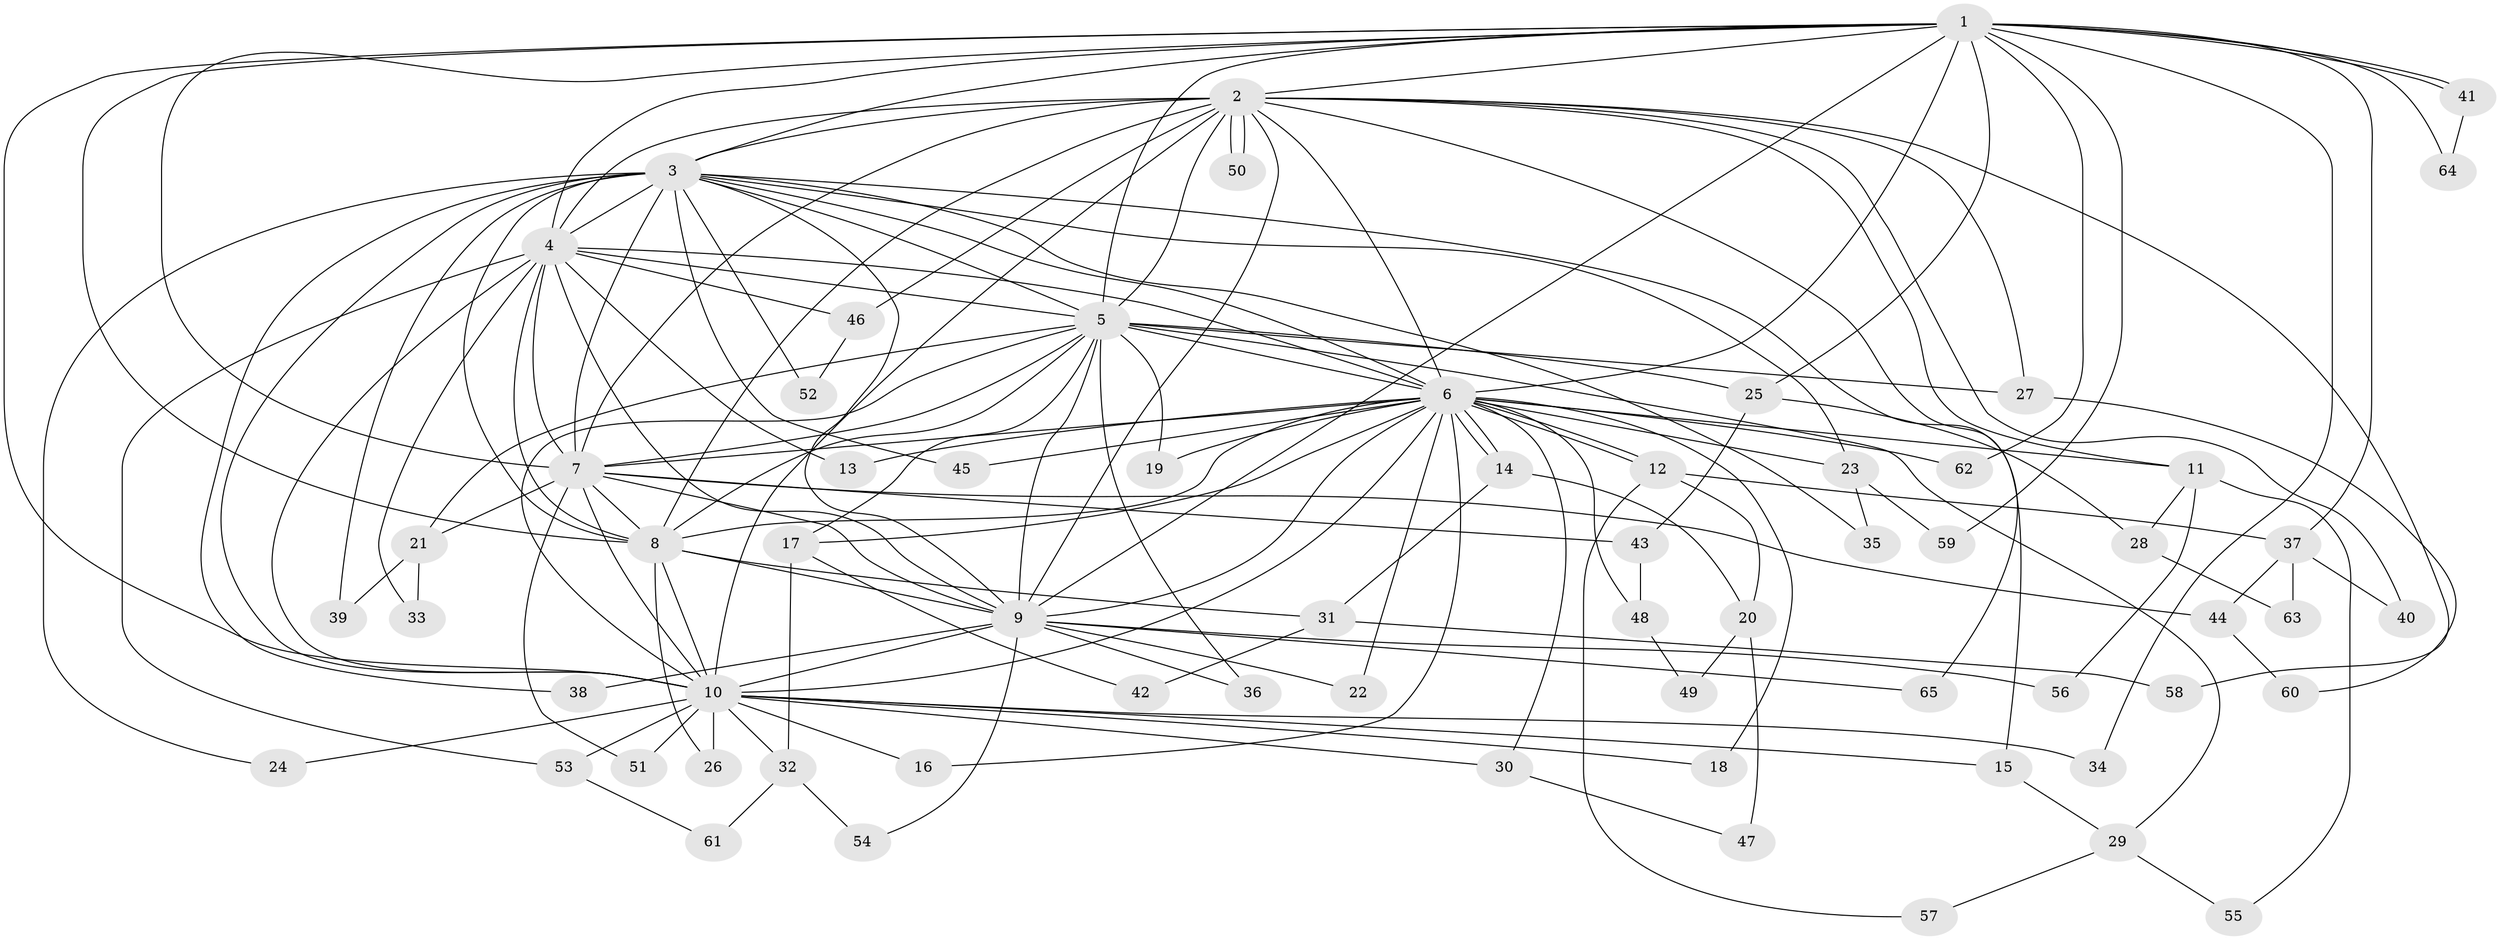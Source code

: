 // coarse degree distribution, {21: 0.038461538461538464, 10: 0.038461538461538464, 9: 0.038461538461538464, 13: 0.07692307692307693, 12: 0.038461538461538464, 8: 0.038461538461538464, 4: 0.11538461538461539, 7: 0.038461538461538464, 2: 0.34615384615384615, 5: 0.07692307692307693, 6: 0.038461538461538464, 3: 0.07692307692307693, 1: 0.038461538461538464}
// Generated by graph-tools (version 1.1) at 2025/17/03/04/25 18:17:31]
// undirected, 65 vertices, 155 edges
graph export_dot {
graph [start="1"]
  node [color=gray90,style=filled];
  1;
  2;
  3;
  4;
  5;
  6;
  7;
  8;
  9;
  10;
  11;
  12;
  13;
  14;
  15;
  16;
  17;
  18;
  19;
  20;
  21;
  22;
  23;
  24;
  25;
  26;
  27;
  28;
  29;
  30;
  31;
  32;
  33;
  34;
  35;
  36;
  37;
  38;
  39;
  40;
  41;
  42;
  43;
  44;
  45;
  46;
  47;
  48;
  49;
  50;
  51;
  52;
  53;
  54;
  55;
  56;
  57;
  58;
  59;
  60;
  61;
  62;
  63;
  64;
  65;
  1 -- 2;
  1 -- 3;
  1 -- 4;
  1 -- 5;
  1 -- 6;
  1 -- 7;
  1 -- 8;
  1 -- 9;
  1 -- 10;
  1 -- 25;
  1 -- 34;
  1 -- 37;
  1 -- 41;
  1 -- 41;
  1 -- 59;
  1 -- 62;
  1 -- 64;
  2 -- 3;
  2 -- 4;
  2 -- 5;
  2 -- 6;
  2 -- 7;
  2 -- 8;
  2 -- 9;
  2 -- 10;
  2 -- 11;
  2 -- 27;
  2 -- 40;
  2 -- 46;
  2 -- 50;
  2 -- 50;
  2 -- 58;
  2 -- 65;
  3 -- 4;
  3 -- 5;
  3 -- 6;
  3 -- 7;
  3 -- 8;
  3 -- 9;
  3 -- 10;
  3 -- 15;
  3 -- 23;
  3 -- 24;
  3 -- 35;
  3 -- 38;
  3 -- 39;
  3 -- 45;
  3 -- 52;
  4 -- 5;
  4 -- 6;
  4 -- 7;
  4 -- 8;
  4 -- 9;
  4 -- 10;
  4 -- 13;
  4 -- 33;
  4 -- 46;
  4 -- 53;
  5 -- 6;
  5 -- 7;
  5 -- 8;
  5 -- 9;
  5 -- 10;
  5 -- 17;
  5 -- 19;
  5 -- 21;
  5 -- 25;
  5 -- 27;
  5 -- 29;
  5 -- 36;
  6 -- 7;
  6 -- 8;
  6 -- 9;
  6 -- 10;
  6 -- 11;
  6 -- 12;
  6 -- 12;
  6 -- 13;
  6 -- 14;
  6 -- 14;
  6 -- 16;
  6 -- 17;
  6 -- 18;
  6 -- 19;
  6 -- 22;
  6 -- 23;
  6 -- 30;
  6 -- 45;
  6 -- 48;
  6 -- 62;
  7 -- 8;
  7 -- 9;
  7 -- 10;
  7 -- 21;
  7 -- 43;
  7 -- 44;
  7 -- 51;
  8 -- 9;
  8 -- 10;
  8 -- 26;
  8 -- 31;
  9 -- 10;
  9 -- 22;
  9 -- 36;
  9 -- 38;
  9 -- 54;
  9 -- 56;
  9 -- 65;
  10 -- 15;
  10 -- 16;
  10 -- 18;
  10 -- 24;
  10 -- 26;
  10 -- 30;
  10 -- 32;
  10 -- 34;
  10 -- 51;
  10 -- 53;
  11 -- 28;
  11 -- 55;
  11 -- 56;
  12 -- 20;
  12 -- 37;
  12 -- 57;
  14 -- 20;
  14 -- 31;
  15 -- 29;
  17 -- 32;
  17 -- 42;
  20 -- 47;
  20 -- 49;
  21 -- 33;
  21 -- 39;
  23 -- 35;
  23 -- 59;
  25 -- 28;
  25 -- 43;
  27 -- 60;
  28 -- 63;
  29 -- 55;
  29 -- 57;
  30 -- 47;
  31 -- 42;
  31 -- 58;
  32 -- 54;
  32 -- 61;
  37 -- 40;
  37 -- 44;
  37 -- 63;
  41 -- 64;
  43 -- 48;
  44 -- 60;
  46 -- 52;
  48 -- 49;
  53 -- 61;
}
